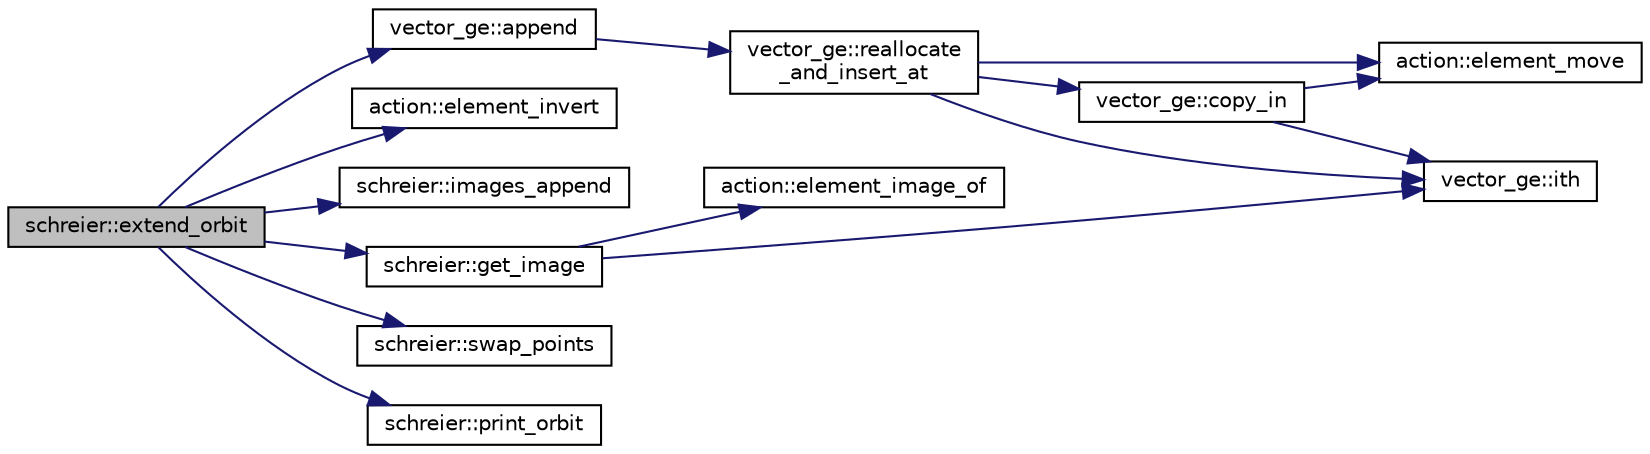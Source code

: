 digraph "schreier::extend_orbit"
{
  edge [fontname="Helvetica",fontsize="10",labelfontname="Helvetica",labelfontsize="10"];
  node [fontname="Helvetica",fontsize="10",shape=record];
  rankdir="LR";
  Node1048 [label="schreier::extend_orbit",height=0.2,width=0.4,color="black", fillcolor="grey75", style="filled", fontcolor="black"];
  Node1048 -> Node1049 [color="midnightblue",fontsize="10",style="solid",fontname="Helvetica"];
  Node1049 [label="vector_ge::append",height=0.2,width=0.4,color="black", fillcolor="white", style="filled",URL="$d4/d6e/classvector__ge.html#a6e24ff78ee23cd3e94b266038f059e83"];
  Node1049 -> Node1050 [color="midnightblue",fontsize="10",style="solid",fontname="Helvetica"];
  Node1050 [label="vector_ge::reallocate\l_and_insert_at",height=0.2,width=0.4,color="black", fillcolor="white", style="filled",URL="$d4/d6e/classvector__ge.html#af9a3fcffc74924aacdbd41c936750e9b"];
  Node1050 -> Node1051 [color="midnightblue",fontsize="10",style="solid",fontname="Helvetica"];
  Node1051 [label="vector_ge::ith",height=0.2,width=0.4,color="black", fillcolor="white", style="filled",URL="$d4/d6e/classvector__ge.html#a1ff002e8b746a9beb119d57dcd4a15ff"];
  Node1050 -> Node1052 [color="midnightblue",fontsize="10",style="solid",fontname="Helvetica"];
  Node1052 [label="action::element_move",height=0.2,width=0.4,color="black", fillcolor="white", style="filled",URL="$d2/d86/classaction.html#a550947491bbb534d3d7951f50198a874"];
  Node1050 -> Node1053 [color="midnightblue",fontsize="10",style="solid",fontname="Helvetica"];
  Node1053 [label="vector_ge::copy_in",height=0.2,width=0.4,color="black", fillcolor="white", style="filled",URL="$d4/d6e/classvector__ge.html#ad02ebf2d4e8bbf095685aea921999145"];
  Node1053 -> Node1051 [color="midnightblue",fontsize="10",style="solid",fontname="Helvetica"];
  Node1053 -> Node1052 [color="midnightblue",fontsize="10",style="solid",fontname="Helvetica"];
  Node1048 -> Node1054 [color="midnightblue",fontsize="10",style="solid",fontname="Helvetica"];
  Node1054 [label="action::element_invert",height=0.2,width=0.4,color="black", fillcolor="white", style="filled",URL="$d2/d86/classaction.html#aa4bd01e338497714586636751fcef436"];
  Node1048 -> Node1055 [color="midnightblue",fontsize="10",style="solid",fontname="Helvetica"];
  Node1055 [label="schreier::images_append",height=0.2,width=0.4,color="black", fillcolor="white", style="filled",URL="$d3/dd6/classschreier.html#a0bf31525b834e2e488ce77b72fcce502"];
  Node1048 -> Node1056 [color="midnightblue",fontsize="10",style="solid",fontname="Helvetica"];
  Node1056 [label="schreier::get_image",height=0.2,width=0.4,color="black", fillcolor="white", style="filled",URL="$d3/dd6/classschreier.html#a1fd2d08cb31c9e4357e124554ca2773f"];
  Node1056 -> Node1057 [color="midnightblue",fontsize="10",style="solid",fontname="Helvetica"];
  Node1057 [label="action::element_image_of",height=0.2,width=0.4,color="black", fillcolor="white", style="filled",URL="$d2/d86/classaction.html#ae09559d4537a048fc860f8a74a31393d"];
  Node1056 -> Node1051 [color="midnightblue",fontsize="10",style="solid",fontname="Helvetica"];
  Node1048 -> Node1058 [color="midnightblue",fontsize="10",style="solid",fontname="Helvetica"];
  Node1058 [label="schreier::swap_points",height=0.2,width=0.4,color="black", fillcolor="white", style="filled",URL="$d3/dd6/classschreier.html#a2ffcc9098873cfbd14eca34ab4827db7"];
  Node1048 -> Node1059 [color="midnightblue",fontsize="10",style="solid",fontname="Helvetica"];
  Node1059 [label="schreier::print_orbit",height=0.2,width=0.4,color="black", fillcolor="white", style="filled",URL="$d3/dd6/classschreier.html#ac30bbfe09706ff8ccaf27c2cf8074594"];
}
